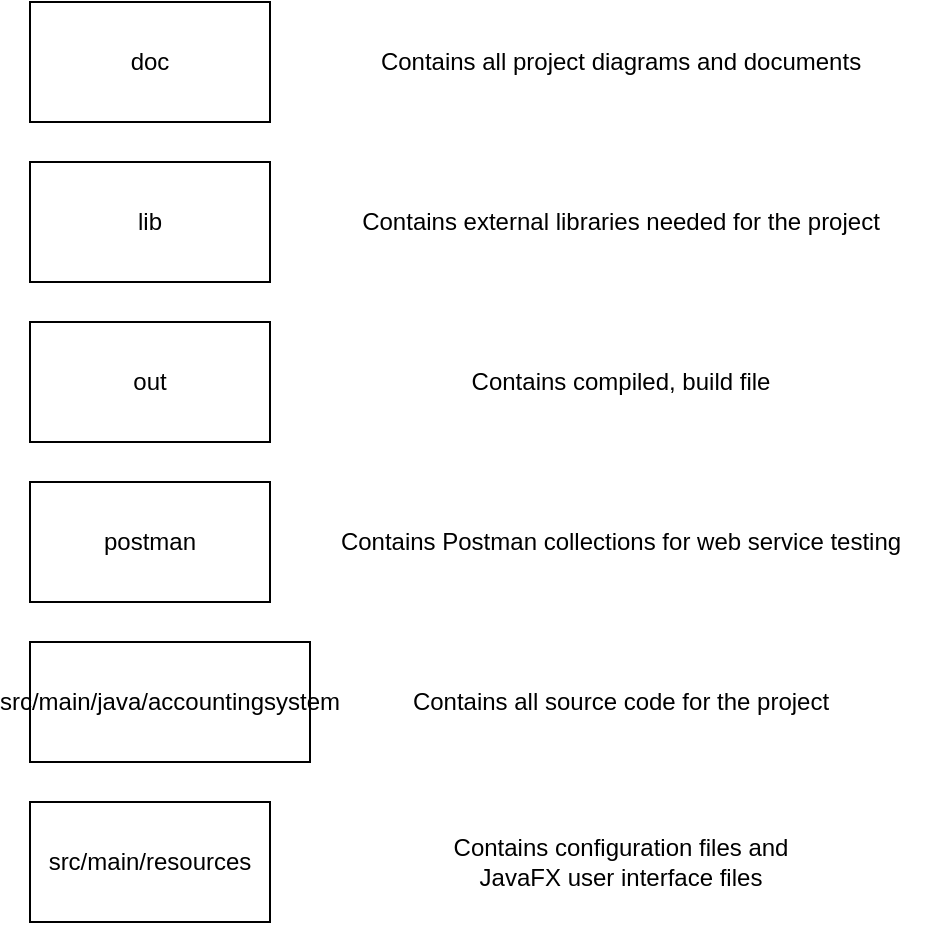 <mxfile version="13.11.0" type="github">
  <diagram id="xLn9LjNyMLjqwxr8wcTz" name="Page-1">
    <mxGraphModel dx="2062" dy="1123" grid="1" gridSize="10" guides="1" tooltips="1" connect="1" arrows="1" fold="1" page="1" pageScale="1" pageWidth="1169" pageHeight="1654" math="0" shadow="0">
      <root>
        <mxCell id="0" />
        <mxCell id="1" parent="0" />
        <mxCell id="waswWFTsDLJ946cWu1a3-1" value="&lt;div&gt;doc&lt;/div&gt;" style="rounded=0;whiteSpace=wrap;html=1;" vertex="1" parent="1">
          <mxGeometry x="80" y="150" width="120" height="60" as="geometry" />
        </mxCell>
        <mxCell id="waswWFTsDLJ946cWu1a3-2" value="&lt;div&gt;Contains all project diagrams and documents&lt;/div&gt;" style="text;html=1;align=center;verticalAlign=middle;resizable=0;points=[];autosize=1;" vertex="1" parent="1">
          <mxGeometry x="240" y="170" width="270" height="20" as="geometry" />
        </mxCell>
        <mxCell id="waswWFTsDLJ946cWu1a3-3" value="lib" style="rounded=0;whiteSpace=wrap;html=1;" vertex="1" parent="1">
          <mxGeometry x="80" y="230" width="120" height="60" as="geometry" />
        </mxCell>
        <mxCell id="waswWFTsDLJ946cWu1a3-4" value="&lt;div&gt;Contains external libraries needed for the project&lt;/div&gt;" style="text;html=1;align=center;verticalAlign=middle;resizable=0;points=[];autosize=1;" vertex="1" parent="1">
          <mxGeometry x="235" y="250" width="280" height="20" as="geometry" />
        </mxCell>
        <mxCell id="waswWFTsDLJ946cWu1a3-5" value="out" style="rounded=0;whiteSpace=wrap;html=1;" vertex="1" parent="1">
          <mxGeometry x="80" y="310" width="120" height="60" as="geometry" />
        </mxCell>
        <mxCell id="waswWFTsDLJ946cWu1a3-6" value="&lt;div&gt;Contains compiled, build file&lt;/div&gt;" style="text;html=1;align=center;verticalAlign=middle;resizable=0;points=[];autosize=1;" vertex="1" parent="1">
          <mxGeometry x="290" y="330" width="170" height="20" as="geometry" />
        </mxCell>
        <mxCell id="waswWFTsDLJ946cWu1a3-7" value="postman" style="rounded=0;whiteSpace=wrap;html=1;" vertex="1" parent="1">
          <mxGeometry x="80" y="390" width="120" height="60" as="geometry" />
        </mxCell>
        <mxCell id="waswWFTsDLJ946cWu1a3-8" value="Contains Postman collections for web service testing" style="text;html=1;align=center;verticalAlign=middle;resizable=0;points=[];autosize=1;" vertex="1" parent="1">
          <mxGeometry x="220" y="410" width="310" height="20" as="geometry" />
        </mxCell>
        <mxCell id="waswWFTsDLJ946cWu1a3-9" value="src/main/java/accountingsystem" style="rounded=0;whiteSpace=wrap;html=1;" vertex="1" parent="1">
          <mxGeometry x="80" y="470" width="140" height="60" as="geometry" />
        </mxCell>
        <mxCell id="waswWFTsDLJ946cWu1a3-10" value="Contains all source code for the project" style="text;html=1;align=center;verticalAlign=middle;resizable=0;points=[];autosize=1;" vertex="1" parent="1">
          <mxGeometry x="260" y="490" width="230" height="20" as="geometry" />
        </mxCell>
        <mxCell id="waswWFTsDLJ946cWu1a3-11" value="src/main/resources" style="rounded=0;whiteSpace=wrap;html=1;" vertex="1" parent="1">
          <mxGeometry x="80" y="550" width="120" height="60" as="geometry" />
        </mxCell>
        <mxCell id="waswWFTsDLJ946cWu1a3-12" value="&lt;div&gt;Contains configuration files and&lt;/div&gt;&lt;div&gt;JavaFX user interface files&lt;br&gt;&lt;/div&gt;" style="text;html=1;align=center;verticalAlign=middle;resizable=0;points=[];autosize=1;" vertex="1" parent="1">
          <mxGeometry x="280" y="565" width="190" height="30" as="geometry" />
        </mxCell>
      </root>
    </mxGraphModel>
  </diagram>
</mxfile>
